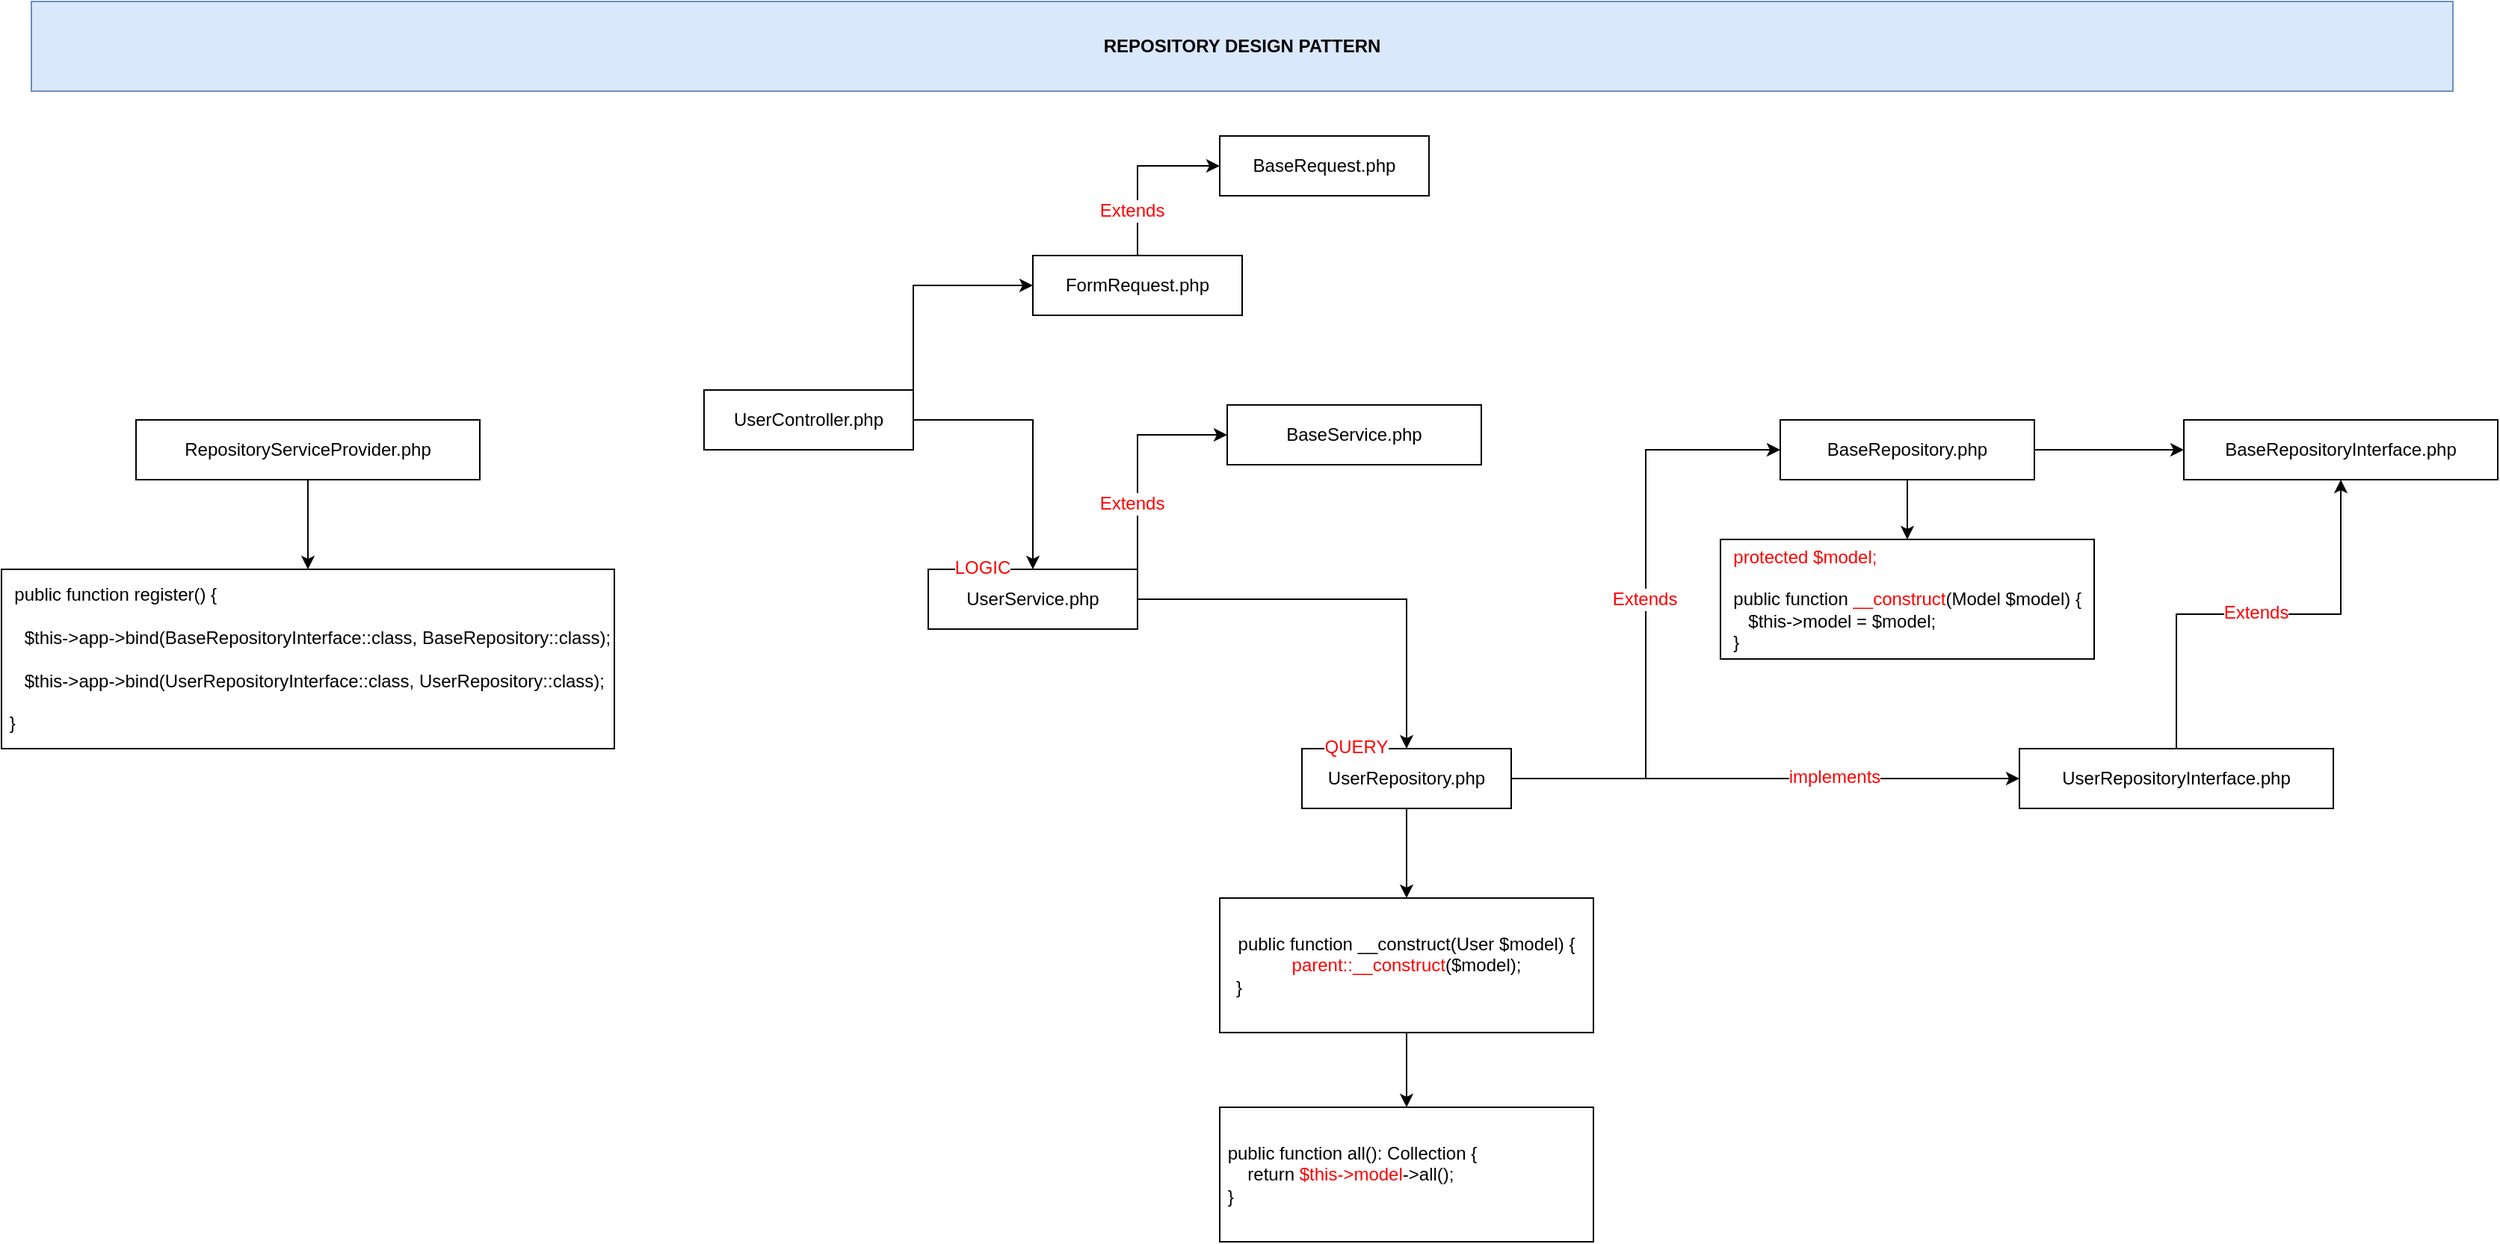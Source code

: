 <mxfile version="16.4.5" type="device"><diagram id="S3aCarwgz01v7j2yym0q" name="Page-1"><mxGraphModel dx="1673" dy="896" grid="1" gridSize="10" guides="1" tooltips="1" connect="1" arrows="1" fold="1" page="1" pageScale="1" pageWidth="2100" pageHeight="2000" math="0" shadow="0"><root><mxCell id="0"/><mxCell id="1" parent="0"/><mxCell id="54__qMkfxR80RfjKHz9--5" style="edgeStyle=orthogonalEdgeStyle;rounded=0;orthogonalLoop=1;jettySize=auto;html=1;entryX=0;entryY=0.5;entryDx=0;entryDy=0;" parent="1" source="IFYFB45E6k9tCpLfxUO1-2" target="54__qMkfxR80RfjKHz9--3" edge="1"><mxGeometry relative="1" as="geometry"><mxPoint x="1610" y="390" as="targetPoint"/></mxGeometry></mxCell><mxCell id="54__qMkfxR80RfjKHz9--13" style="edgeStyle=orthogonalEdgeStyle;rounded=0;orthogonalLoop=1;jettySize=auto;html=1;entryX=0.5;entryY=0;entryDx=0;entryDy=0;" parent="1" source="IFYFB45E6k9tCpLfxUO1-2" target="54__qMkfxR80RfjKHz9--12" edge="1"><mxGeometry relative="1" as="geometry"/></mxCell><mxCell id="IFYFB45E6k9tCpLfxUO1-2" value="BaseRepository.php" style="rounded=0;whiteSpace=wrap;html=1;" parent="1" vertex="1"><mxGeometry x="1360" y="370" width="170" height="40" as="geometry"/></mxCell><mxCell id="54__qMkfxR80RfjKHz9--4" style="edgeStyle=orthogonalEdgeStyle;rounded=0;orthogonalLoop=1;jettySize=auto;html=1;entryX=0;entryY=0.5;entryDx=0;entryDy=0;" parent="1" source="54__qMkfxR80RfjKHz9--1" target="IFYFB45E6k9tCpLfxUO1-2" edge="1"><mxGeometry relative="1" as="geometry"/></mxCell><mxCell id="54__qMkfxR80RfjKHz9--29" value="Extends" style="edgeLabel;html=1;align=center;verticalAlign=middle;resizable=0;points=[];fontSize=12;fontColor=#FF0000;" parent="54__qMkfxR80RfjKHz9--4" vertex="1" connectable="0"><mxGeometry x="0.059" y="-3" relative="1" as="geometry"><mxPoint x="-4" y="2" as="offset"/></mxGeometry></mxCell><mxCell id="54__qMkfxR80RfjKHz9--7" style="edgeStyle=orthogonalEdgeStyle;rounded=0;orthogonalLoop=1;jettySize=auto;html=1;entryX=0;entryY=0.5;entryDx=0;entryDy=0;" parent="1" source="54__qMkfxR80RfjKHz9--1" target="54__qMkfxR80RfjKHz9--6" edge="1"><mxGeometry relative="1" as="geometry"/></mxCell><mxCell id="54__qMkfxR80RfjKHz9--30" value="implements" style="edgeLabel;html=1;align=center;verticalAlign=middle;resizable=0;points=[];fontSize=12;fontColor=#FF0000;" parent="54__qMkfxR80RfjKHz9--7" vertex="1" connectable="0"><mxGeometry x="0.149" y="-2" relative="1" as="geometry"><mxPoint x="20" y="-3" as="offset"/></mxGeometry></mxCell><mxCell id="54__qMkfxR80RfjKHz9--11" style="edgeStyle=orthogonalEdgeStyle;rounded=0;orthogonalLoop=1;jettySize=auto;html=1;" parent="1" source="54__qMkfxR80RfjKHz9--1" target="54__qMkfxR80RfjKHz9--8" edge="1"><mxGeometry relative="1" as="geometry"/></mxCell><mxCell id="54__qMkfxR80RfjKHz9--1" value="UserRepository.php" style="rounded=0;whiteSpace=wrap;html=1;" parent="1" vertex="1"><mxGeometry x="1040" y="590" width="140" height="40" as="geometry"/></mxCell><mxCell id="54__qMkfxR80RfjKHz9--3" value="BaseRepositoryInterface.php" style="rounded=0;whiteSpace=wrap;html=1;" parent="1" vertex="1"><mxGeometry x="1630" y="370" width="210" height="40" as="geometry"/></mxCell><mxCell id="qZt2IIKcapf9mwBLQnd--10" style="edgeStyle=orthogonalEdgeStyle;rounded=0;orthogonalLoop=1;jettySize=auto;html=1;entryX=0.5;entryY=1;entryDx=0;entryDy=0;" parent="1" source="54__qMkfxR80RfjKHz9--6" target="54__qMkfxR80RfjKHz9--3" edge="1"><mxGeometry relative="1" as="geometry"/></mxCell><mxCell id="54__qMkfxR80RfjKHz9--6" value="UserRepositoryInterface.php" style="rounded=0;whiteSpace=wrap;html=1;" parent="1" vertex="1"><mxGeometry x="1520" y="590" width="210" height="40" as="geometry"/></mxCell><mxCell id="54__qMkfxR80RfjKHz9--23" value="" style="edgeStyle=orthogonalEdgeStyle;rounded=0;orthogonalLoop=1;jettySize=auto;html=1;fontSize=12;fontColor=#FF0000;" parent="1" source="54__qMkfxR80RfjKHz9--8" target="54__qMkfxR80RfjKHz9--22" edge="1"><mxGeometry relative="1" as="geometry"/></mxCell><mxCell id="54__qMkfxR80RfjKHz9--8" value="public function __construct(User $model) { &lt;font color=&quot;#ff0000&quot;&gt;parent::__construct&lt;/font&gt;($model); &lt;br&gt;&lt;div style=&quot;text-align: left&quot;&gt;&lt;span&gt;&amp;nbsp; &amp;nbsp;}&lt;/span&gt;&lt;/div&gt;" style="rounded=0;whiteSpace=wrap;html=1;" parent="1" vertex="1"><mxGeometry x="985" y="690" width="250" height="90" as="geometry"/></mxCell><mxCell id="54__qMkfxR80RfjKHz9--12" value="&lt;font color=&quot;#ff0000&quot;&gt;&amp;nbsp; protected $model;&lt;br&gt;&lt;/font&gt;&lt;br&gt;&amp;nbsp; public function &lt;font color=&quot;#ff0000&quot;&gt;__construct&lt;/font&gt;(Model $model) {&amp;nbsp; &amp;nbsp; &amp;nbsp; &amp;nbsp;$this-&amp;gt;model = $model; &lt;br&gt;&amp;nbsp; }" style="rounded=0;whiteSpace=wrap;html=1;align=left;" parent="1" vertex="1"><mxGeometry x="1320" y="450" width="250" height="80" as="geometry"/></mxCell><mxCell id="54__qMkfxR80RfjKHz9--21" style="edgeStyle=orthogonalEdgeStyle;rounded=0;orthogonalLoop=1;jettySize=auto;html=1;fontSize=12;fontColor=#FF0000;entryX=0.5;entryY=0;entryDx=0;entryDy=0;" parent="1" source="54__qMkfxR80RfjKHz9--15" target="54__qMkfxR80RfjKHz9--20" edge="1"><mxGeometry relative="1" as="geometry"><mxPoint x="360" y="460" as="targetPoint"/></mxGeometry></mxCell><mxCell id="54__qMkfxR80RfjKHz9--15" value="RepositoryServiceProvider.php" style="rounded=0;whiteSpace=wrap;html=1;" parent="1" vertex="1"><mxGeometry x="260" y="370" width="230" height="40" as="geometry"/></mxCell><mxCell id="54__qMkfxR80RfjKHz9--18" value="&lt;b&gt;&lt;font style=&quot;font-size: 12px&quot;&gt;REPOSITORY DESIGN PATTERN&lt;/font&gt;&lt;/b&gt;" style="rounded=0;whiteSpace=wrap;html=1;labelBackgroundColor=none;fillColor=#dae8fc;strokeColor=#6c8ebf;" parent="1" vertex="1"><mxGeometry x="190" y="90" width="1620" height="60" as="geometry"/></mxCell><mxCell id="54__qMkfxR80RfjKHz9--20" value="&amp;nbsp; public function register() { &lt;br&gt;&lt;br&gt;&amp;nbsp; &amp;nbsp; $this-&amp;gt;app-&amp;gt;bind(BaseRepositoryInterface::class, BaseRepository::class); &lt;br&gt;&lt;br&gt;&amp;nbsp; &amp;nbsp; $this-&amp;gt;app-&amp;gt;bind(UserRepositoryInterface::class, UserRepository::class); &lt;br&gt;&lt;br&gt;&amp;nbsp;}" style="rounded=0;whiteSpace=wrap;html=1;align=left;" parent="1" vertex="1"><mxGeometry x="170" y="470" width="410" height="120" as="geometry"/></mxCell><mxCell id="54__qMkfxR80RfjKHz9--22" value="&amp;nbsp;public function all(): Collection { &lt;br&gt;&amp;nbsp; &amp;nbsp; &amp;nbsp;return &lt;font color=&quot;#ff0000&quot;&gt;$this-&amp;gt;model&lt;/font&gt;-&amp;gt;all(); &lt;br&gt;&amp;nbsp;}" style="rounded=0;whiteSpace=wrap;html=1;align=left;" parent="1" vertex="1"><mxGeometry x="985" y="830" width="250" height="90" as="geometry"/></mxCell><mxCell id="54__qMkfxR80RfjKHz9--25" style="edgeStyle=orthogonalEdgeStyle;rounded=0;orthogonalLoop=1;jettySize=auto;html=1;entryX=0.5;entryY=0;entryDx=0;entryDy=0;fontSize=12;fontColor=#FF0000;" parent="1" source="54__qMkfxR80RfjKHz9--24" target="54__qMkfxR80RfjKHz9--1" edge="1"><mxGeometry relative="1" as="geometry"/></mxCell><mxCell id="qZt2IIKcapf9mwBLQnd--2" style="edgeStyle=orthogonalEdgeStyle;rounded=0;orthogonalLoop=1;jettySize=auto;html=1;entryX=0;entryY=0.5;entryDx=0;entryDy=0;" parent="1" source="54__qMkfxR80RfjKHz9--24" target="qZt2IIKcapf9mwBLQnd--1" edge="1"><mxGeometry relative="1" as="geometry"><Array as="points"><mxPoint x="930" y="380"/></Array></mxGeometry></mxCell><mxCell id="54__qMkfxR80RfjKHz9--24" value="UserService.php" style="rounded=0;whiteSpace=wrap;html=1;" parent="1" vertex="1"><mxGeometry x="790" y="470" width="140" height="40" as="geometry"/></mxCell><mxCell id="54__qMkfxR80RfjKHz9--28" style="edgeStyle=orthogonalEdgeStyle;rounded=0;orthogonalLoop=1;jettySize=auto;html=1;entryX=0.5;entryY=0;entryDx=0;entryDy=0;fontSize=12;fontColor=#FF0000;" parent="1" source="54__qMkfxR80RfjKHz9--26" target="54__qMkfxR80RfjKHz9--24" edge="1"><mxGeometry relative="1" as="geometry"/></mxCell><mxCell id="qZt2IIKcapf9mwBLQnd--8" style="edgeStyle=orthogonalEdgeStyle;rounded=0;orthogonalLoop=1;jettySize=auto;html=1;entryX=0;entryY=0.5;entryDx=0;entryDy=0;" parent="1" source="54__qMkfxR80RfjKHz9--26" target="qZt2IIKcapf9mwBLQnd--4" edge="1"><mxGeometry relative="1" as="geometry"><Array as="points"><mxPoint x="780" y="280"/></Array></mxGeometry></mxCell><mxCell id="54__qMkfxR80RfjKHz9--26" value="UserController.php" style="rounded=0;whiteSpace=wrap;html=1;" parent="1" vertex="1"><mxGeometry x="640" y="350" width="140" height="40" as="geometry"/></mxCell><mxCell id="54__qMkfxR80RfjKHz9--32" value="QUERY" style="edgeLabel;html=1;align=center;verticalAlign=middle;resizable=0;points=[];fontSize=12;fontColor=#FF0000;" parent="1" vertex="1" connectable="0"><mxGeometry x="1260.001" y="599.996" as="geometry"><mxPoint x="-184" y="-11" as="offset"/></mxGeometry></mxCell><mxCell id="qZt2IIKcapf9mwBLQnd--1" value="BaseService.php" style="rounded=0;whiteSpace=wrap;html=1;" parent="1" vertex="1"><mxGeometry x="990" y="360" width="170" height="40" as="geometry"/></mxCell><mxCell id="54__qMkfxR80RfjKHz9--31" value="LOGIC" style="edgeLabel;html=1;align=center;verticalAlign=middle;resizable=0;points=[];fontSize=12;fontColor=#FF0000;" parent="1" vertex="1" connectable="0"><mxGeometry x="1010.001" y="479.996" as="geometry"><mxPoint x="-184" y="-11" as="offset"/></mxGeometry></mxCell><mxCell id="qZt2IIKcapf9mwBLQnd--3" value="Extends" style="edgeLabel;html=1;align=center;verticalAlign=middle;resizable=0;points=[];fontSize=12;fontColor=#FF0000;" parent="1" vertex="1" connectable="0"><mxGeometry x="1250" y="496" as="geometry"><mxPoint x="-324" y="-70" as="offset"/></mxGeometry></mxCell><mxCell id="qZt2IIKcapf9mwBLQnd--7" style="edgeStyle=orthogonalEdgeStyle;rounded=0;orthogonalLoop=1;jettySize=auto;html=1;entryX=0;entryY=0.5;entryDx=0;entryDy=0;" parent="1" source="qZt2IIKcapf9mwBLQnd--4" target="qZt2IIKcapf9mwBLQnd--5" edge="1"><mxGeometry relative="1" as="geometry"/></mxCell><mxCell id="qZt2IIKcapf9mwBLQnd--4" value="FormRequest.php" style="rounded=0;whiteSpace=wrap;html=1;" parent="1" vertex="1"><mxGeometry x="860" y="260" width="140" height="40" as="geometry"/></mxCell><mxCell id="qZt2IIKcapf9mwBLQnd--5" value="BaseRequest.php" style="rounded=0;whiteSpace=wrap;html=1;" parent="1" vertex="1"><mxGeometry x="985" y="180" width="140" height="40" as="geometry"/></mxCell><mxCell id="qZt2IIKcapf9mwBLQnd--9" value="Extends" style="edgeLabel;html=1;align=center;verticalAlign=middle;resizable=0;points=[];fontSize=12;fontColor=#FF0000;" parent="1" vertex="1" connectable="0"><mxGeometry x="1250" y="300" as="geometry"><mxPoint x="-324" y="-70" as="offset"/></mxGeometry></mxCell><mxCell id="p3ebZjpD8bT6V85pFrgp-1" value="Extends" style="edgeLabel;html=1;align=center;verticalAlign=middle;resizable=0;points=[];fontSize=12;fontColor=#FF0000;" parent="1" vertex="1" connectable="0"><mxGeometry x="1300.001" y="489.998" as="geometry"><mxPoint x="378" y="9" as="offset"/></mxGeometry></mxCell></root></mxGraphModel></diagram></mxfile>